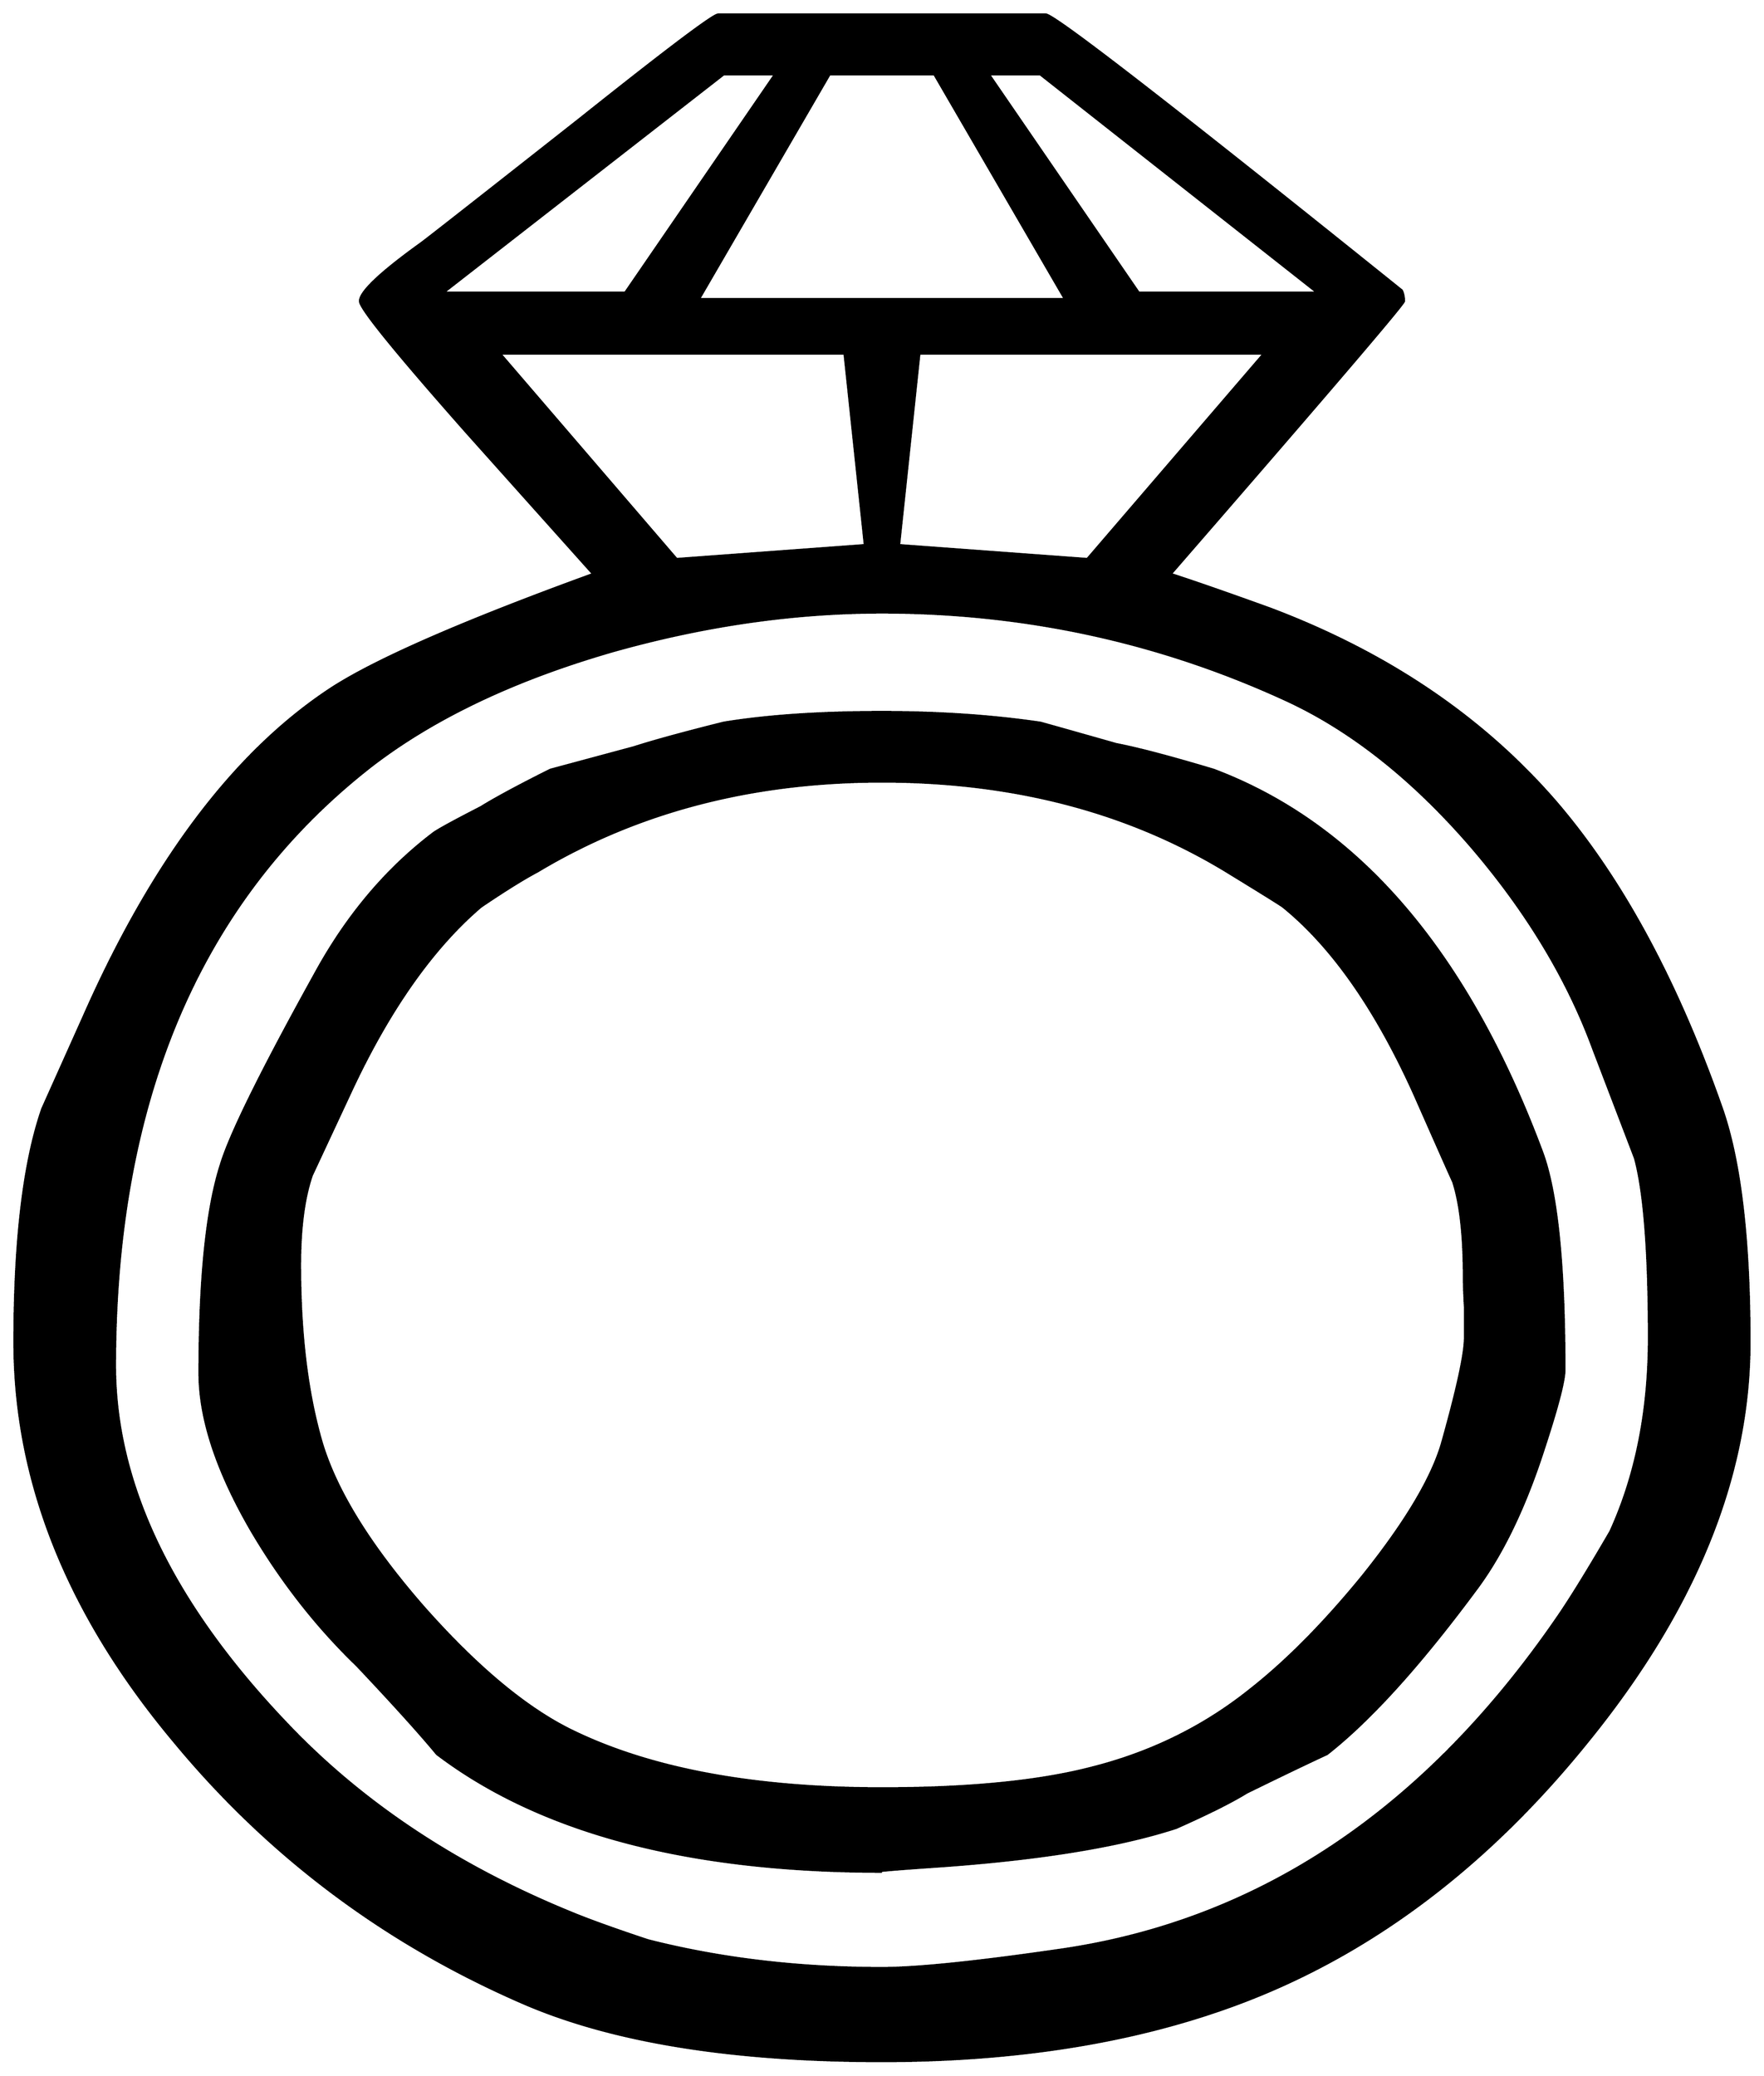 


\begin{tikzpicture}[y=0.80pt, x=0.80pt, yscale=-1.0, xscale=1.0, inner sep=0pt, outer sep=0pt]
\begin{scope}[shift={(100.0,1697.0)},nonzero rule]
  \path[draw=.,fill=.,line width=1.600pt] (1704.0,-289.0) ..
    controls (1704.0,-164.333) and (1653.667,-40.0) .. (1553.0,84.0)
    .. controls (1458.333,201.333) and (1349.667,283.0) ..
    (1227.0,329.0) .. controls (1131.0,365.0) and (1019.667,383.0)
    .. (893.0,383.0) .. controls (753.0,383.0) and (641.333,365.0)
    .. (558.0,329.0) .. controls (428.667,273.0) and (319.667,191.333)
    .. (231.0,84.0) .. controls (131.667,-34.667) and (82.0,-159.0)
    .. (82.0,-289.0) .. controls (82.0,-384.333) and (90.667,-457.0)
    .. (108.0,-507.0) .. controls (116.667,-526.333) and
    (129.667,-555.333) .. (147.0,-594.0) .. controls (210.333,-737.333)
    and (286.333,-838.667) .. (375.0,-898.0) .. controls
    (415.667,-925.333) and (498.333,-961.667) .. (623.0,-1007.0) ..
    controls (583.0,-1051.667) and (543.333,-1096.0) ..
    (504.0,-1140.0) .. controls (438.0,-1214.667) and
    (405.0,-1255.333) .. (405.0,-1262.0) .. controls
    (405.0,-1270.667) and (424.0,-1288.667) .. (462.0,-1316.0) ..
    controls (466.667,-1319.333) and (516.0,-1358.0) ..
    (610.0,-1432.0) .. controls (692.0,-1497.333) and
    (735.333,-1530.0) .. (740.0,-1530.0) -- (1046.0,-1530.0) ..
    controls (1054.0,-1530.0) and (1165.0,-1444.0) ..
    (1379.0,-1272.0) .. controls (1380.333,-1269.333) and
    (1381.0,-1266.0) .. (1381.0,-1262.0) .. controls
    (1381.0,-1259.333) and (1308.333,-1174.333) .. (1163.0,-1007.0) ..
    controls (1183.667,-1000.333) and (1214.333,-989.667) ..
    (1255.0,-975.0) .. controls (1365.0,-933.667) and
    (1454.333,-873.333) .. (1523.0,-794.0) .. controls
    (1584.333,-722.667) and (1636.0,-627.333) .. (1678.0,-508.0) ..
    controls (1695.333,-458.667) and (1704.0,-385.667) ..
    (1704.0,-289.0) -- cycle(1300.0,-1270.0) -- (1041.0,-1474.0)
    -- (993.0,-1474.0) -- (1133.0,-1270.0) -- (1300.0,-1270.0)
    -- cycle(1064.0,-1264.0) -- (942.0,-1474.0) --
    (844.0,-1474.0) -- (722.0,-1264.0) -- (1064.0,-1264.0) --
    cycle(1250.0,-1213.0) -- (928.0,-1213.0) -- (909.0,-1034.0)
    -- (1085.0,-1021.0) -- (1250.0,-1213.0) --
    cycle(793.0,-1474.0) -- (745.0,-1474.0) -- (483.0,-1270.0)
    -- (653.0,-1270.0) -- (793.0,-1474.0) --
    cycle(877.0,-1034.0) -- (858.0,-1213.0) -- (536.0,-1213.0)
    -- (701.0,-1021.0) -- (877.0,-1034.0) --
    cycle(1610.0,-293.0) .. controls (1610.0,-373.0) and
    (1605.667,-429.0) .. (1597.0,-461.0) .. controls
    (1588.333,-483.667) and (1575.333,-517.667) .. (1558.0,-563.0) ..
    controls (1534.0,-628.333) and (1496.0,-691.333) ..
    (1444.0,-752.0) .. controls (1389.333,-815.333) and
    (1331.667,-861.0) .. (1271.0,-889.0) .. controls
    (1152.333,-943.667) and (1026.333,-971.0) .. (893.0,-971.0) ..
    controls (811.0,-971.0) and (727.333,-959.0) .. (642.0,-935.0)
    .. controls (549.333,-908.333) and (473.667,-872.333) ..
    (415.0,-827.0) .. controls (255.667,-702.333) and (176.0,-515.667)
    .. (176.0,-267.0) .. controls (176.0,-155.667) and
    (230.0,-43.667) .. (338.0,69.0) .. controls (408.0,142.333) and
    (496.0,200.667) .. (602.0,244.0) .. controls (618.0,250.667) and
    (642.0,259.333) .. (674.0,270.0) .. controls (742.0,287.333) and
    (815.0,296.0) .. (893.0,296.0) .. controls (925.667,296.0) and
    (981.0,290.333) .. (1059.0,279.0) .. controls (1245.0,252.333)
    and (1400.0,149.0) .. (1524.0,-31.0) .. controls
    (1536.0,-48.333) and (1552.667,-75.333) .. (1574.0,-112.0) ..
    controls (1598.0,-164.667) and (1610.0,-225.0) ..
    (1610.0,-293.0) -- cycle(1531.0,-263.0) .. controls
    (1531.0,-253.0) and (1524.667,-228.667) .. (1512.0,-190.0) ..
    controls (1494.0,-134.0) and (1472.333,-89.333) ..
    (1447.0,-56.0) .. controls (1395.0,14.0) and (1349.0,64.667)
    .. (1309.0,96.0) .. controls (1291.667,104.0) and
    (1266.667,116.0) .. (1234.0,132.0) .. controls (1220.0,140.667)
    and (1198.0,151.667) .. (1168.0,165.0) .. controls
    (1114.667,182.333) and (1041.0,194.333) .. (947.0,201.0) ..
    controls (898.333,204.333) and (880.333,206.0) .. (893.0,206.0) ..
    controls (712.333,206.0) and (573.667,169.333) .. (477.0,96.0) ..
    controls (461.0,76.667) and (436.0,49.0) .. (402.0,13.0) ..
    controls (364.667,-23.0) and (332.0,-64.667) .. (304.0,-112.0)
    .. controls (271.333,-168.0) and (255.0,-217.333) ..
    (255.0,-260.0) .. controls (255.0,-348.667) and (261.667,-413.667)
    .. (275.0,-455.0) .. controls (283.667,-483.667) and
    (313.333,-543.667) .. (364.0,-635.0) .. controls (393.333,-688.333)
    and (430.0,-731.667) .. (474.0,-765.0) .. controls
    (478.667,-768.333) and (493.333,-776.333) .. (518.0,-789.0) ..
    controls (532.0,-797.667) and (553.667,-809.333) .. (583.0,-824.0)
    .. controls (600.333,-828.667) and (626.333,-835.667) ..
    (661.0,-845.0) .. controls (679.667,-851.0) and (707.667,-858.667)
    .. (745.0,-868.0) .. controls (785.667,-874.667) and
    (835.0,-878.0) .. (893.0,-878.0) .. controls (946.333,-878.0)
    and (995.667,-874.667) .. (1041.0,-868.0) .. controls
    (1043.667,-867.333) and (1067.333,-860.667) .. (1112.0,-848.0) ..
    controls (1132.667,-844.0) and (1163.0,-836.0) ..
    (1203.0,-824.0) .. controls (1337.667,-773.333) and
    (1440.0,-654.333) .. (1510.0,-467.0) .. controls
    (1524.0,-429.667) and (1531.0,-361.667) .. (1531.0,-263.0) --
    cycle(1438.0,-293.0) .. controls (1438.0,-299.667) and
    (1438.0,-309.333) .. (1438.0,-322.0) .. controls
    (1437.333,-334.0) and (1437.0,-343.333) .. (1437.0,-350.0) ..
    controls (1437.0,-388.667) and (1433.667,-418.333) ..
    (1427.0,-439.0) .. controls (1425.667,-441.667) and
    (1413.667,-468.667) .. (1391.0,-520.0) .. controls
    (1355.0,-600.0) and (1314.0,-658.667) .. (1268.0,-696.0) ..
    controls (1265.333,-698.0) and (1247.667,-709.0) ..
    (1215.0,-729.0) .. controls (1123.0,-785.0) and
    (1015.667,-813.0) .. (893.0,-813.0) .. controls (771.667,-813.0)
    and (664.333,-785.0) .. (571.0,-729.0) .. controls
    (558.333,-722.333) and (540.667,-711.333) .. (518.0,-696.0) ..
    controls (472.0,-656.667) and (431.0,-598.0) .. (395.0,-520.0)
    .. controls (371.667,-470.0) and (360.0,-445.0) ..
    (360.0,-445.0) .. controls (352.667,-423.667) and (349.0,-395.667)
    .. (349.0,-361.0) .. controls (349.0,-297.0) and
    (355.667,-242.0) .. (369.0,-196.0) .. controls (382.333,-150.667)
    and (414.0,-99.333) .. (464.0,-42.0) .. controls (514.667,15.333)
    and (561.667,54.333) .. (605.0,75.0) .. controls (678.333,110.333)
    and (774.333,128.0) .. (893.0,128.0) .. controls (973.667,128.0)
    and (1038.667,121.667) .. (1088.0,109.0) .. controls
    (1144.0,95.0) and (1193.667,70.667) .. (1237.0,36.0) .. controls
    (1271.0,9.333) and (1306.0,-26.0) .. (1342.0,-70.0) ..
    controls (1382.667,-120.667) and (1407.667,-162.667) ..
    (1417.0,-196.0) .. controls (1431.0,-246.0) and
    (1438.0,-278.333) .. (1438.0,-293.0) -- cycle;
\end{scope}

\end{tikzpicture}

